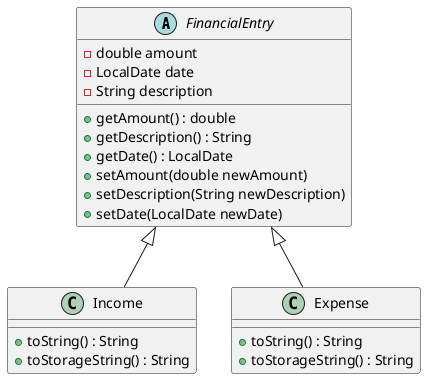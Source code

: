 @startuml
abstract class FinancialEntry {
    - double amount
    - LocalDate date
    - String description
    + getAmount() : double
    + getDescription() : String
    + getDate() : LocalDate
    + setAmount(double newAmount)
    + setDescription(String newDescription)
    + setDate(LocalDate newDate)
}

class Income {
    + toString() : String
    + toStorageString() : String
}

class Expense {
    + toString() : String
    + toStorageString() : String
}

FinancialEntry <|-- Income
FinancialEntry <|-- Expense

@enduml